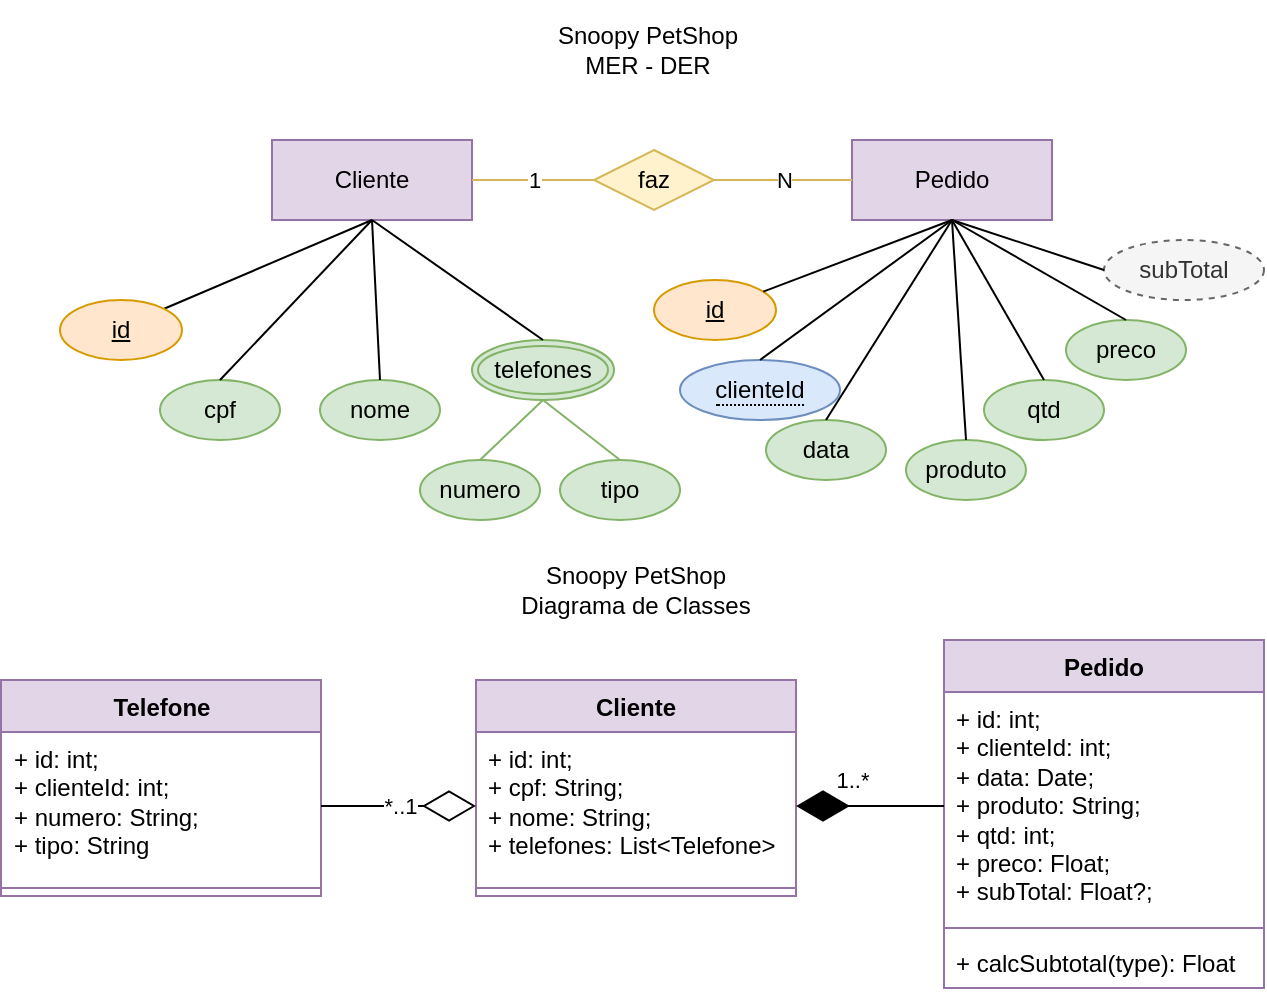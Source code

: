 <mxfile version="26.1.2">
  <diagram name="Página-1" id="un6TtbEEBRCx6S0v3o0q">
    <mxGraphModel dx="819" dy="441" grid="1" gridSize="10" guides="1" tooltips="1" connect="1" arrows="1" fold="1" page="1" pageScale="1" pageWidth="827" pageHeight="1169" math="0" shadow="0">
      <root>
        <mxCell id="0" />
        <mxCell id="1" parent="0" />
        <mxCell id="HfJN3aSQDPHg7kx0F__F-1" value="Snoopy PetShop&lt;div&gt;MER - DER&lt;/div&gt;" style="text;html=1;align=center;verticalAlign=middle;whiteSpace=wrap;rounded=0;" parent="1" vertex="1">
          <mxGeometry x="349" y="20" width="130" height="50" as="geometry" />
        </mxCell>
        <mxCell id="HfJN3aSQDPHg7kx0F__F-2" value="Snoopy PetShop&lt;div&gt;Diagrama de Classes&lt;/div&gt;" style="text;html=1;align=center;verticalAlign=middle;whiteSpace=wrap;rounded=0;" parent="1" vertex="1">
          <mxGeometry x="343" y="290" width="130" height="50" as="geometry" />
        </mxCell>
        <mxCell id="HfJN3aSQDPHg7kx0F__F-5" value="Cliente" style="whiteSpace=wrap;html=1;align=center;fillColor=#e1d5e7;strokeColor=#9673a6;" parent="1" vertex="1">
          <mxGeometry x="226" y="90" width="100" height="40" as="geometry" />
        </mxCell>
        <mxCell id="HfJN3aSQDPHg7kx0F__F-6" value="Pedido" style="whiteSpace=wrap;html=1;align=center;fillColor=#e1d5e7;strokeColor=#9673a6;" parent="1" vertex="1">
          <mxGeometry x="516" y="90" width="100" height="40" as="geometry" />
        </mxCell>
        <mxCell id="HfJN3aSQDPHg7kx0F__F-7" value="Cliente" style="swimlane;fontStyle=1;align=center;verticalAlign=top;childLayout=stackLayout;horizontal=1;startSize=26;horizontalStack=0;resizeParent=1;resizeParentMax=0;resizeLast=0;collapsible=1;marginBottom=0;whiteSpace=wrap;html=1;fillColor=#e1d5e7;strokeColor=#9673a6;" parent="1" vertex="1">
          <mxGeometry x="328" y="360" width="160" height="108" as="geometry" />
        </mxCell>
        <mxCell id="HfJN3aSQDPHg7kx0F__F-8" value="+ id: int;&lt;div&gt;+ cpf: String;&lt;/div&gt;&lt;div&gt;+ nome: String;&lt;/div&gt;&lt;div&gt;+ telefones: List&amp;lt;Telefone&amp;gt;&lt;/div&gt;" style="text;strokeColor=none;fillColor=none;align=left;verticalAlign=top;spacingLeft=4;spacingRight=4;overflow=hidden;rotatable=0;points=[[0,0.5],[1,0.5]];portConstraint=eastwest;whiteSpace=wrap;html=1;" parent="HfJN3aSQDPHg7kx0F__F-7" vertex="1">
          <mxGeometry y="26" width="160" height="74" as="geometry" />
        </mxCell>
        <mxCell id="HfJN3aSQDPHg7kx0F__F-9" value="" style="line;strokeWidth=1;fillColor=none;align=left;verticalAlign=middle;spacingTop=-1;spacingLeft=3;spacingRight=3;rotatable=0;labelPosition=right;points=[];portConstraint=eastwest;strokeColor=inherit;" parent="HfJN3aSQDPHg7kx0F__F-7" vertex="1">
          <mxGeometry y="100" width="160" height="8" as="geometry" />
        </mxCell>
        <mxCell id="HfJN3aSQDPHg7kx0F__F-11" value="Pedido" style="swimlane;fontStyle=1;align=center;verticalAlign=top;childLayout=stackLayout;horizontal=1;startSize=26;horizontalStack=0;resizeParent=1;resizeParentMax=0;resizeLast=0;collapsible=1;marginBottom=0;whiteSpace=wrap;html=1;fillColor=#e1d5e7;strokeColor=#9673a6;" parent="1" vertex="1">
          <mxGeometry x="562" y="340" width="160" height="174" as="geometry" />
        </mxCell>
        <mxCell id="HfJN3aSQDPHg7kx0F__F-12" value="+ id: int;&lt;div&gt;+ clienteId: int;&lt;/div&gt;&lt;div&gt;+ data: Date;&lt;/div&gt;&lt;div&gt;+ produto: String;&lt;/div&gt;&lt;div&gt;+ qtd: int;&lt;/div&gt;&lt;div&gt;+ preco: Float;&lt;/div&gt;&lt;div&gt;+ subTotal: Float?;&lt;/div&gt;&lt;div&gt;&lt;br&gt;&lt;/div&gt;" style="text;strokeColor=none;fillColor=none;align=left;verticalAlign=top;spacingLeft=4;spacingRight=4;overflow=hidden;rotatable=0;points=[[0,0.5],[1,0.5]];portConstraint=eastwest;whiteSpace=wrap;html=1;" parent="HfJN3aSQDPHg7kx0F__F-11" vertex="1">
          <mxGeometry y="26" width="160" height="114" as="geometry" />
        </mxCell>
        <mxCell id="HfJN3aSQDPHg7kx0F__F-13" value="" style="line;strokeWidth=1;fillColor=none;align=left;verticalAlign=middle;spacingTop=-1;spacingLeft=3;spacingRight=3;rotatable=0;labelPosition=right;points=[];portConstraint=eastwest;strokeColor=inherit;" parent="HfJN3aSQDPHg7kx0F__F-11" vertex="1">
          <mxGeometry y="140" width="160" height="8" as="geometry" />
        </mxCell>
        <mxCell id="HfJN3aSQDPHg7kx0F__F-14" value="+ calcSubtotal(type): Float" style="text;strokeColor=none;fillColor=none;align=left;verticalAlign=top;spacingLeft=4;spacingRight=4;overflow=hidden;rotatable=0;points=[[0,0.5],[1,0.5]];portConstraint=eastwest;whiteSpace=wrap;html=1;" parent="HfJN3aSQDPHg7kx0F__F-11" vertex="1">
          <mxGeometry y="148" width="160" height="26" as="geometry" />
        </mxCell>
        <mxCell id="HfJN3aSQDPHg7kx0F__F-15" value="1..*" style="endArrow=diamondThin;endFill=1;endSize=24;html=1;rounded=0;exitX=0;exitY=0.5;exitDx=0;exitDy=0;entryX=1;entryY=0.5;entryDx=0;entryDy=0;" parent="1" source="HfJN3aSQDPHg7kx0F__F-12" target="HfJN3aSQDPHg7kx0F__F-8" edge="1">
          <mxGeometry x="0.261" y="-13" width="160" relative="1" as="geometry">
            <mxPoint x="359.5" y="260" as="sourcePoint" />
            <mxPoint x="519.5" y="260" as="targetPoint" />
            <mxPoint as="offset" />
          </mxGeometry>
        </mxCell>
        <mxCell id="HfJN3aSQDPHg7kx0F__F-17" value="1" style="edgeStyle=orthogonalEdgeStyle;rounded=0;orthogonalLoop=1;jettySize=auto;html=1;exitX=0;exitY=0.5;exitDx=0;exitDy=0;entryX=1;entryY=0.5;entryDx=0;entryDy=0;endArrow=none;startFill=0;fillColor=#fff2cc;strokeColor=#d6b656;" parent="1" source="HfJN3aSQDPHg7kx0F__F-16" target="HfJN3aSQDPHg7kx0F__F-5" edge="1">
          <mxGeometry relative="1" as="geometry" />
        </mxCell>
        <mxCell id="HfJN3aSQDPHg7kx0F__F-16" value="faz" style="shape=rhombus;perimeter=rhombusPerimeter;whiteSpace=wrap;html=1;align=center;fillColor=#fff2cc;strokeColor=#d6b656;" parent="1" vertex="1">
          <mxGeometry x="387" y="95" width="60" height="30" as="geometry" />
        </mxCell>
        <mxCell id="HfJN3aSQDPHg7kx0F__F-18" value="N" style="edgeStyle=orthogonalEdgeStyle;rounded=0;orthogonalLoop=1;jettySize=auto;html=1;exitX=1;exitY=0.5;exitDx=0;exitDy=0;entryX=0;entryY=0.5;entryDx=0;entryDy=0;endArrow=none;startFill=0;fillColor=#fff2cc;strokeColor=#d6b656;" parent="1" source="HfJN3aSQDPHg7kx0F__F-16" target="HfJN3aSQDPHg7kx0F__F-6" edge="1">
          <mxGeometry relative="1" as="geometry" />
        </mxCell>
        <mxCell id="HfJN3aSQDPHg7kx0F__F-19" value="nome" style="ellipse;whiteSpace=wrap;html=1;align=center;fillColor=#d5e8d4;strokeColor=#82b366;" parent="1" vertex="1">
          <mxGeometry x="250" y="210" width="60" height="30" as="geometry" />
        </mxCell>
        <mxCell id="HfJN3aSQDPHg7kx0F__F-24" style="rounded=0;orthogonalLoop=1;jettySize=auto;html=1;exitX=1;exitY=0;exitDx=0;exitDy=0;entryX=0.5;entryY=1;entryDx=0;entryDy=0;endArrow=none;startFill=0;" parent="1" source="HfJN3aSQDPHg7kx0F__F-20" target="HfJN3aSQDPHg7kx0F__F-5" edge="1">
          <mxGeometry relative="1" as="geometry" />
        </mxCell>
        <mxCell id="HfJN3aSQDPHg7kx0F__F-20" value="id" style="ellipse;whiteSpace=wrap;html=1;align=center;fontStyle=4;fillColor=#ffe6cc;strokeColor=#d79b00;" parent="1" vertex="1">
          <mxGeometry x="120" y="170" width="61" height="30" as="geometry" />
        </mxCell>
        <mxCell id="HfJN3aSQDPHg7kx0F__F-22" value="telefones" style="ellipse;shape=doubleEllipse;margin=3;whiteSpace=wrap;html=1;align=center;fillColor=#d5e8d4;strokeColor=#82b366;" parent="1" vertex="1">
          <mxGeometry x="326" y="190" width="71" height="30" as="geometry" />
        </mxCell>
        <mxCell id="HfJN3aSQDPHg7kx0F__F-23" value="cpf" style="ellipse;whiteSpace=wrap;html=1;align=center;fillColor=#d5e8d4;strokeColor=#82b366;" parent="1" vertex="1">
          <mxGeometry x="170" y="210" width="60" height="30" as="geometry" />
        </mxCell>
        <mxCell id="HfJN3aSQDPHg7kx0F__F-25" style="rounded=0;orthogonalLoop=1;jettySize=auto;html=1;exitX=0.5;exitY=0;exitDx=0;exitDy=0;entryX=0.5;entryY=1;entryDx=0;entryDy=0;endArrow=none;startFill=0;" parent="1" source="HfJN3aSQDPHg7kx0F__F-23" target="HfJN3aSQDPHg7kx0F__F-5" edge="1">
          <mxGeometry relative="1" as="geometry" />
        </mxCell>
        <mxCell id="HfJN3aSQDPHg7kx0F__F-26" style="rounded=0;orthogonalLoop=1;jettySize=auto;html=1;exitX=0.5;exitY=0;exitDx=0;exitDy=0;entryX=0.5;entryY=1;entryDx=0;entryDy=0;endArrow=none;startFill=0;" parent="1" source="HfJN3aSQDPHg7kx0F__F-19" target="HfJN3aSQDPHg7kx0F__F-5" edge="1">
          <mxGeometry relative="1" as="geometry" />
        </mxCell>
        <mxCell id="HfJN3aSQDPHg7kx0F__F-27" style="rounded=0;orthogonalLoop=1;jettySize=auto;html=1;exitX=0.5;exitY=0;exitDx=0;exitDy=0;entryX=0.5;entryY=1;entryDx=0;entryDy=0;endArrow=none;startFill=0;" parent="1" source="HfJN3aSQDPHg7kx0F__F-22" target="HfJN3aSQDPHg7kx0F__F-5" edge="1">
          <mxGeometry relative="1" as="geometry" />
        </mxCell>
        <mxCell id="HfJN3aSQDPHg7kx0F__F-28" value="data" style="ellipse;whiteSpace=wrap;html=1;align=center;fillColor=#d5e8d4;strokeColor=#82b366;" parent="1" vertex="1">
          <mxGeometry x="473" y="230" width="60" height="30" as="geometry" />
        </mxCell>
        <mxCell id="HfJN3aSQDPHg7kx0F__F-29" value="id" style="ellipse;whiteSpace=wrap;html=1;align=center;fontStyle=4;fillColor=#ffe6cc;strokeColor=#d79b00;" parent="1" vertex="1">
          <mxGeometry x="417" y="160" width="61" height="30" as="geometry" />
        </mxCell>
        <mxCell id="HfJN3aSQDPHg7kx0F__F-32" value="&lt;span style=&quot;border-bottom: 1px dotted&quot;&gt;clienteId&lt;/span&gt;" style="ellipse;whiteSpace=wrap;html=1;align=center;fillColor=#dae8fc;strokeColor=#6c8ebf;" parent="1" vertex="1">
          <mxGeometry x="430" y="200" width="80" height="30" as="geometry" />
        </mxCell>
        <mxCell id="HfJN3aSQDPHg7kx0F__F-33" value="produto" style="ellipse;whiteSpace=wrap;html=1;align=center;fillColor=#d5e8d4;strokeColor=#82b366;" parent="1" vertex="1">
          <mxGeometry x="543" y="240" width="60" height="30" as="geometry" />
        </mxCell>
        <mxCell id="HfJN3aSQDPHg7kx0F__F-34" value="qtd" style="ellipse;whiteSpace=wrap;html=1;align=center;fillColor=#d5e8d4;strokeColor=#82b366;" parent="1" vertex="1">
          <mxGeometry x="582" y="210" width="60" height="30" as="geometry" />
        </mxCell>
        <mxCell id="HfJN3aSQDPHg7kx0F__F-35" value="preco" style="ellipse;whiteSpace=wrap;html=1;align=center;fillColor=#d5e8d4;strokeColor=#82b366;" parent="1" vertex="1">
          <mxGeometry x="623" y="180" width="60" height="30" as="geometry" />
        </mxCell>
        <mxCell id="HfJN3aSQDPHg7kx0F__F-36" value="subTotal" style="ellipse;whiteSpace=wrap;html=1;align=center;dashed=1;fillColor=#f5f5f5;strokeColor=#666666;fontColor=#333333;" parent="1" vertex="1">
          <mxGeometry x="642" y="140" width="80" height="30" as="geometry" />
        </mxCell>
        <mxCell id="HfJN3aSQDPHg7kx0F__F-37" style="rounded=0;orthogonalLoop=1;jettySize=auto;html=1;entryX=0.5;entryY=1;entryDx=0;entryDy=0;endArrow=none;startFill=0;" parent="1" source="HfJN3aSQDPHg7kx0F__F-29" target="HfJN3aSQDPHg7kx0F__F-6" edge="1">
          <mxGeometry relative="1" as="geometry" />
        </mxCell>
        <mxCell id="HfJN3aSQDPHg7kx0F__F-38" style="rounded=0;orthogonalLoop=1;jettySize=auto;html=1;entryX=0.5;entryY=1;entryDx=0;entryDy=0;endArrow=none;startFill=0;exitX=0.5;exitY=0;exitDx=0;exitDy=0;" parent="1" source="HfJN3aSQDPHg7kx0F__F-32" target="HfJN3aSQDPHg7kx0F__F-6" edge="1">
          <mxGeometry relative="1" as="geometry" />
        </mxCell>
        <mxCell id="HfJN3aSQDPHg7kx0F__F-39" style="rounded=0;orthogonalLoop=1;jettySize=auto;html=1;entryX=0.5;entryY=1;entryDx=0;entryDy=0;endArrow=none;startFill=0;exitX=0.5;exitY=0;exitDx=0;exitDy=0;" parent="1" source="HfJN3aSQDPHg7kx0F__F-28" target="HfJN3aSQDPHg7kx0F__F-6" edge="1">
          <mxGeometry relative="1" as="geometry" />
        </mxCell>
        <mxCell id="HfJN3aSQDPHg7kx0F__F-40" style="rounded=0;orthogonalLoop=1;jettySize=auto;html=1;entryX=0.5;entryY=1;entryDx=0;entryDy=0;endArrow=none;startFill=0;exitX=0.5;exitY=0;exitDx=0;exitDy=0;" parent="1" source="HfJN3aSQDPHg7kx0F__F-33" target="HfJN3aSQDPHg7kx0F__F-6" edge="1">
          <mxGeometry relative="1" as="geometry" />
        </mxCell>
        <mxCell id="HfJN3aSQDPHg7kx0F__F-41" style="rounded=0;orthogonalLoop=1;jettySize=auto;html=1;entryX=0.5;entryY=1;entryDx=0;entryDy=0;endArrow=none;startFill=0;exitX=0.5;exitY=0;exitDx=0;exitDy=0;" parent="1" source="HfJN3aSQDPHg7kx0F__F-34" target="HfJN3aSQDPHg7kx0F__F-6" edge="1">
          <mxGeometry relative="1" as="geometry" />
        </mxCell>
        <mxCell id="HfJN3aSQDPHg7kx0F__F-42" style="rounded=0;orthogonalLoop=1;jettySize=auto;html=1;entryX=0.5;entryY=1;entryDx=0;entryDy=0;endArrow=none;startFill=0;exitX=0.5;exitY=0;exitDx=0;exitDy=0;" parent="1" source="HfJN3aSQDPHg7kx0F__F-35" target="HfJN3aSQDPHg7kx0F__F-6" edge="1">
          <mxGeometry relative="1" as="geometry" />
        </mxCell>
        <mxCell id="HfJN3aSQDPHg7kx0F__F-43" style="rounded=0;orthogonalLoop=1;jettySize=auto;html=1;entryX=0.5;entryY=1;entryDx=0;entryDy=0;endArrow=none;startFill=0;exitX=0;exitY=0.5;exitDx=0;exitDy=0;" parent="1" source="HfJN3aSQDPHg7kx0F__F-36" target="HfJN3aSQDPHg7kx0F__F-6" edge="1">
          <mxGeometry relative="1" as="geometry" />
        </mxCell>
        <mxCell id="HfJN3aSQDPHg7kx0F__F-44" value="Telefone" style="swimlane;fontStyle=1;align=center;verticalAlign=top;childLayout=stackLayout;horizontal=1;startSize=26;horizontalStack=0;resizeParent=1;resizeParentMax=0;resizeLast=0;collapsible=1;marginBottom=0;whiteSpace=wrap;html=1;fillColor=#e1d5e7;strokeColor=#9673a6;" parent="1" vertex="1">
          <mxGeometry x="90.5" y="360" width="160" height="108" as="geometry" />
        </mxCell>
        <mxCell id="HfJN3aSQDPHg7kx0F__F-45" value="+ id: int;&lt;div&gt;+ clienteId: int;&lt;/div&gt;&lt;div&gt;+ numero: String;&lt;/div&gt;&lt;div&gt;+ tipo: String&lt;/div&gt;" style="text;strokeColor=none;fillColor=none;align=left;verticalAlign=top;spacingLeft=4;spacingRight=4;overflow=hidden;rotatable=0;points=[[0,0.5],[1,0.5]];portConstraint=eastwest;whiteSpace=wrap;html=1;" parent="HfJN3aSQDPHg7kx0F__F-44" vertex="1">
          <mxGeometry y="26" width="160" height="74" as="geometry" />
        </mxCell>
        <mxCell id="HfJN3aSQDPHg7kx0F__F-46" value="" style="line;strokeWidth=1;fillColor=none;align=left;verticalAlign=middle;spacingTop=-1;spacingLeft=3;spacingRight=3;rotatable=0;labelPosition=right;points=[];portConstraint=eastwest;strokeColor=inherit;" parent="HfJN3aSQDPHg7kx0F__F-44" vertex="1">
          <mxGeometry y="100" width="160" height="8" as="geometry" />
        </mxCell>
        <mxCell id="HfJN3aSQDPHg7kx0F__F-49" value="numero" style="ellipse;whiteSpace=wrap;html=1;align=center;fillColor=#d5e8d4;strokeColor=#82b366;" parent="1" vertex="1">
          <mxGeometry x="300" y="250" width="60" height="30" as="geometry" />
        </mxCell>
        <mxCell id="HfJN3aSQDPHg7kx0F__F-50" value="tipo" style="ellipse;whiteSpace=wrap;html=1;align=center;fillColor=#d5e8d4;strokeColor=#82b366;" parent="1" vertex="1">
          <mxGeometry x="370" y="250" width="60" height="30" as="geometry" />
        </mxCell>
        <mxCell id="HfJN3aSQDPHg7kx0F__F-53" style="rounded=0;orthogonalLoop=1;jettySize=auto;html=1;exitX=0.5;exitY=0;exitDx=0;exitDy=0;entryX=0.5;entryY=1;entryDx=0;entryDy=0;endArrow=none;startFill=0;fillColor=#d5e8d4;strokeColor=#82b366;" parent="1" source="HfJN3aSQDPHg7kx0F__F-49" target="HfJN3aSQDPHg7kx0F__F-22" edge="1">
          <mxGeometry relative="1" as="geometry" />
        </mxCell>
        <mxCell id="HfJN3aSQDPHg7kx0F__F-54" style="rounded=0;orthogonalLoop=1;jettySize=auto;html=1;exitX=0.5;exitY=0;exitDx=0;exitDy=0;entryX=0.5;entryY=1;entryDx=0;entryDy=0;endArrow=none;startFill=0;fillColor=#d5e8d4;strokeColor=#82b366;" parent="1" source="HfJN3aSQDPHg7kx0F__F-50" target="HfJN3aSQDPHg7kx0F__F-22" edge="1">
          <mxGeometry relative="1" as="geometry" />
        </mxCell>
        <mxCell id="62Fx6C54-tJbMOg-g6ib-1" value="*..1" style="endArrow=diamondThin;endFill=0;endSize=24;html=1;rounded=0;exitX=1;exitY=0.5;exitDx=0;exitDy=0;entryX=0;entryY=0.5;entryDx=0;entryDy=0;" edge="1" parent="1" source="HfJN3aSQDPHg7kx0F__F-45" target="HfJN3aSQDPHg7kx0F__F-8">
          <mxGeometry width="160" relative="1" as="geometry">
            <mxPoint x="270" y="420" as="sourcePoint" />
            <mxPoint x="430" y="420" as="targetPoint" />
          </mxGeometry>
        </mxCell>
      </root>
    </mxGraphModel>
  </diagram>
</mxfile>
